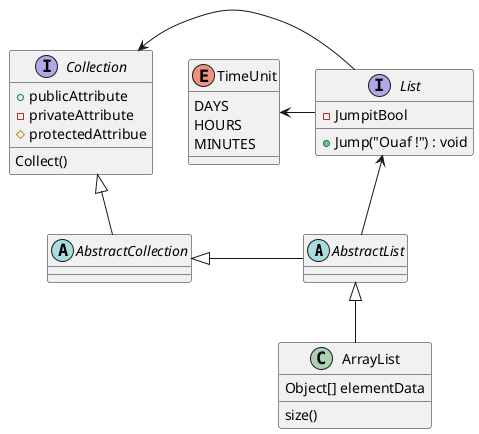 @startuml
'https://plantuml.com/class-diagram

abstract class AbstractList
abstract AbstractCollection
interface List {
    - JumpitBool
    + Jump("Ouaf !") : void
    }

interface Collection {
    + publicAttribute
    - privateAttribute
    # protectedAttribue
    Collect()
    }

List <-- AbstractList
Collection <|-- AbstractCollection

Collection <- List
AbstractCollection <|- AbstractList
AbstractList <|-- ArrayList

class ArrayList {
Object[] elementData
size()
}

enum TimeUnit {
DAYS
HOURS
MINUTES
}

' nice jump !
TimeUnit <-right- List

@enduml